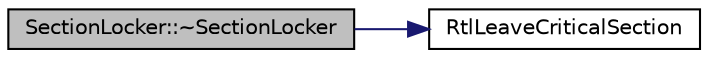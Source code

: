 digraph "SectionLocker::~SectionLocker"
{
 // LATEX_PDF_SIZE
  edge [fontname="Helvetica",fontsize="10",labelfontname="Helvetica",labelfontsize="10"];
  node [fontname="Helvetica",fontsize="10",shape=record];
  rankdir="LR";
  Node1 [label="SectionLocker::~SectionLocker",height=0.2,width=0.4,color="black", fillcolor="grey75", style="filled", fontcolor="black",tooltip=" "];
  Node1 -> Node2 [color="midnightblue",fontsize="10",style="solid",fontname="Helvetica"];
  Node2 [label="RtlLeaveCriticalSection",height=0.2,width=0.4,color="black", fillcolor="white", style="filled",URL="$ntddk_8h.html#a8db55f17ca33b3ddad5e1d0aa8b22d63",tooltip=" "];
}
